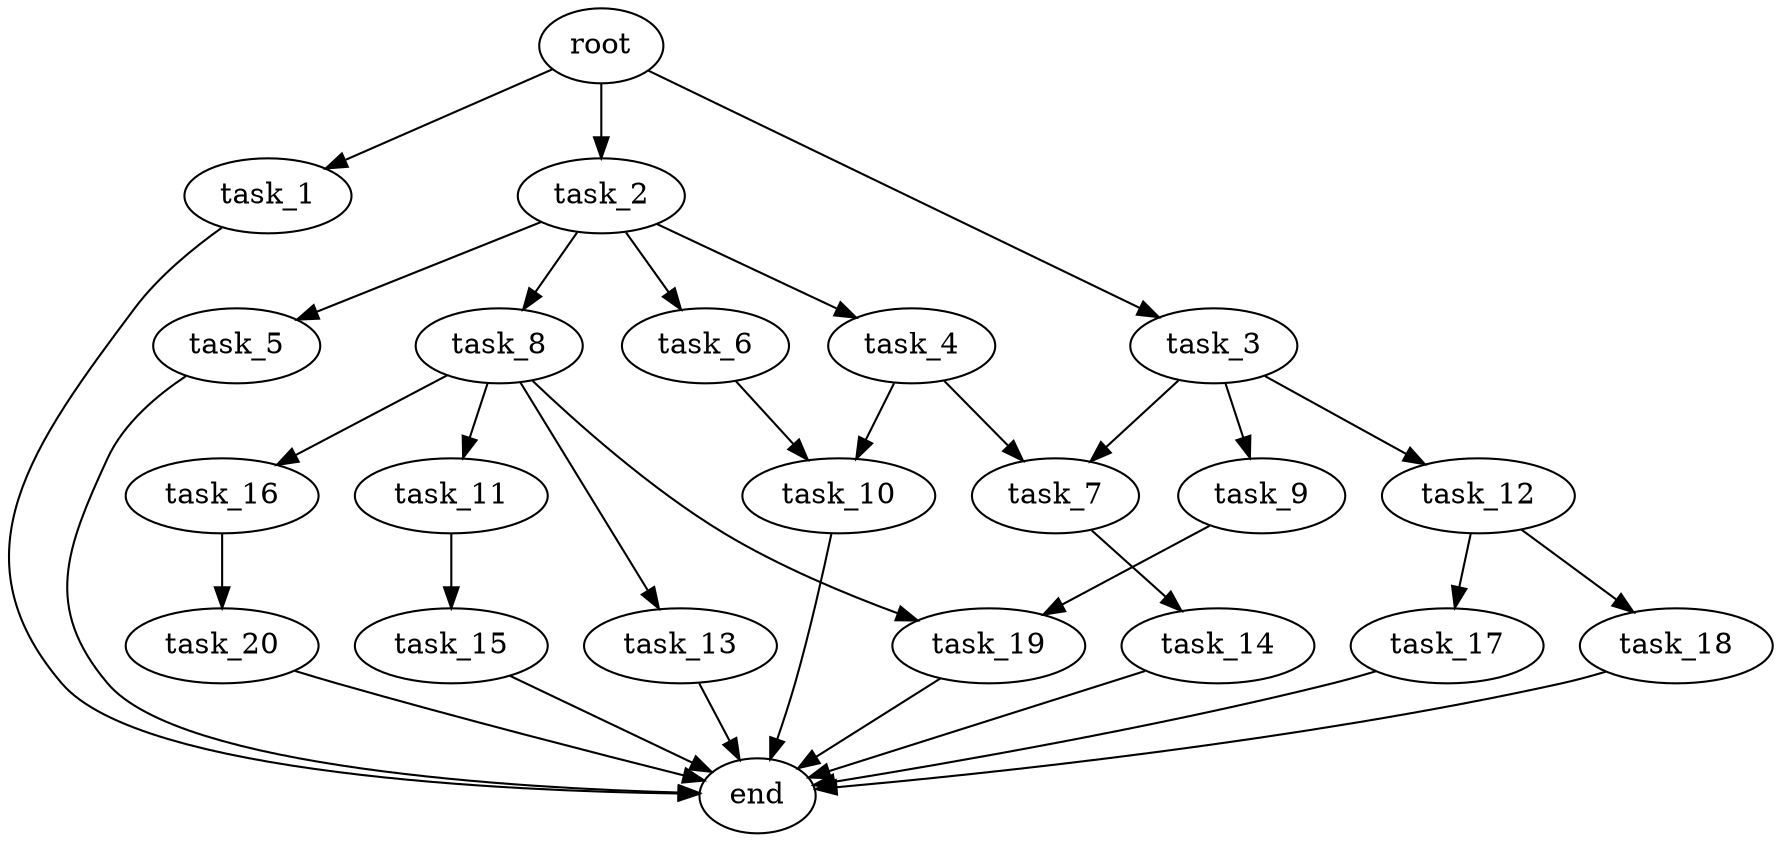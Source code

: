 digraph G {
  root [size="0.000000e+00"];
  task_1 [size="7.843355e+09"];
  task_2 [size="4.354102e+09"];
  task_3 [size="7.873480e+09"];
  task_4 [size="5.445724e+09"];
  task_5 [size="2.362307e+09"];
  task_6 [size="6.626460e+09"];
  task_7 [size="7.798661e+08"];
  task_8 [size="9.308702e+09"];
  task_9 [size="5.742309e+09"];
  task_10 [size="4.866816e+09"];
  task_11 [size="5.922039e+09"];
  task_12 [size="4.629621e+09"];
  task_13 [size="5.551322e+09"];
  task_14 [size="8.220409e+09"];
  task_15 [size="1.762564e+09"];
  task_16 [size="9.558879e+09"];
  task_17 [size="6.970067e+08"];
  task_18 [size="1.088338e+09"];
  task_19 [size="8.140853e+09"];
  task_20 [size="7.713662e+09"];
  end [size="0.000000e+00"];

  root -> task_1 [size="1.000000e-12"];
  root -> task_2 [size="1.000000e-12"];
  root -> task_3 [size="1.000000e-12"];
  task_1 -> end [size="1.000000e-12"];
  task_2 -> task_4 [size="5.445724e+08"];
  task_2 -> task_5 [size="2.362307e+08"];
  task_2 -> task_6 [size="6.626460e+08"];
  task_2 -> task_8 [size="9.308702e+08"];
  task_3 -> task_7 [size="3.899331e+07"];
  task_3 -> task_9 [size="5.742309e+08"];
  task_3 -> task_12 [size="4.629621e+08"];
  task_4 -> task_7 [size="3.899331e+07"];
  task_4 -> task_10 [size="2.433408e+08"];
  task_5 -> end [size="1.000000e-12"];
  task_6 -> task_10 [size="2.433408e+08"];
  task_7 -> task_14 [size="8.220409e+08"];
  task_8 -> task_11 [size="5.922039e+08"];
  task_8 -> task_13 [size="5.551322e+08"];
  task_8 -> task_16 [size="9.558879e+08"];
  task_8 -> task_19 [size="4.070427e+08"];
  task_9 -> task_19 [size="4.070427e+08"];
  task_10 -> end [size="1.000000e-12"];
  task_11 -> task_15 [size="1.762564e+08"];
  task_12 -> task_17 [size="6.970067e+07"];
  task_12 -> task_18 [size="1.088338e+08"];
  task_13 -> end [size="1.000000e-12"];
  task_14 -> end [size="1.000000e-12"];
  task_15 -> end [size="1.000000e-12"];
  task_16 -> task_20 [size="7.713662e+08"];
  task_17 -> end [size="1.000000e-12"];
  task_18 -> end [size="1.000000e-12"];
  task_19 -> end [size="1.000000e-12"];
  task_20 -> end [size="1.000000e-12"];
}
